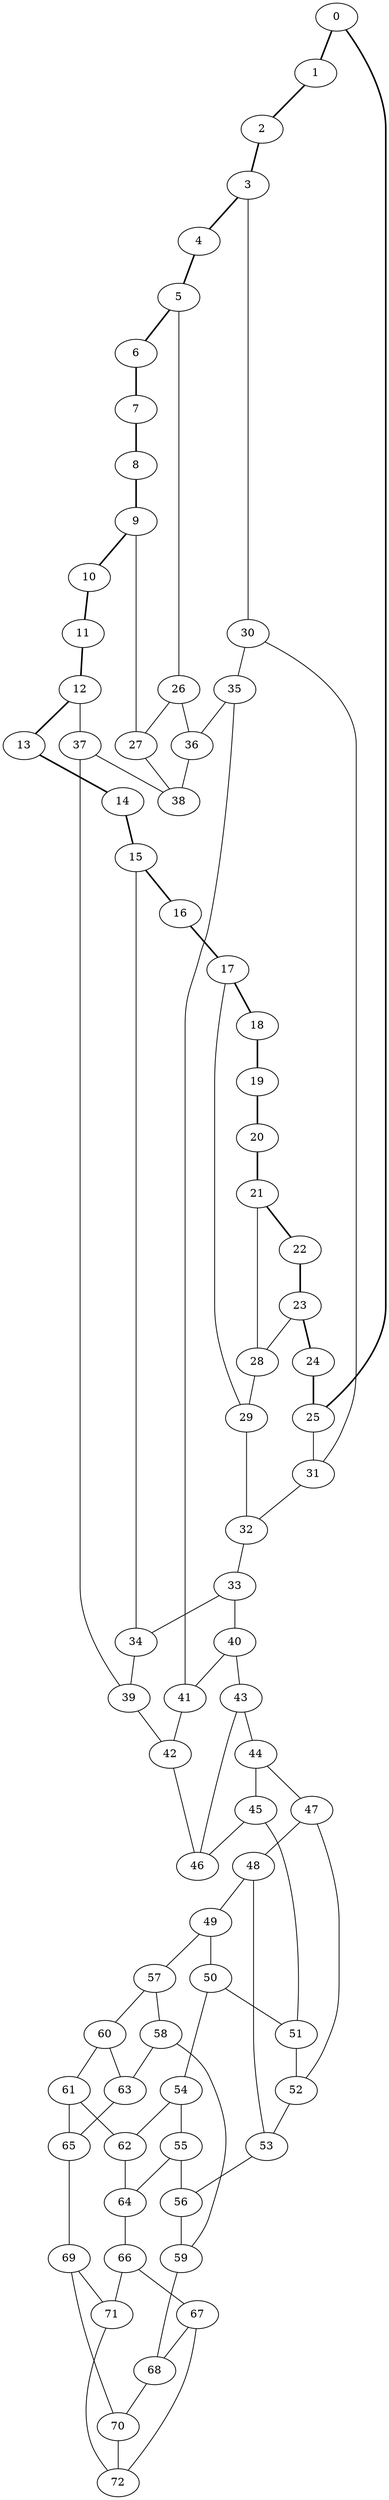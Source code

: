 graph G {
0 [ pos = " 20.00,0.00!" ];
0 -- 1[style=bold];
0 -- 25[style=bold];
1 [ pos = " 19.42,4.79!" ];
1 -- 2[style=bold];
2 [ pos = " 17.71,9.29!" ];
2 -- 3[style=bold];
3 [ pos = " 14.97,13.26!" ];
3 -- 4[style=bold];
3 -- 30;
4 [ pos = " 11.36,16.46!" ];
4 -- 5[style=bold];
5 [ pos = " 7.09,18.70!" ];
5 -- 6[style=bold];
5 -- 26;
6 [ pos = " 2.41,19.85!" ];
6 -- 7[style=bold];
7 [ pos = " -2.41,19.85!" ];
7 -- 8[style=bold];
8 [ pos = " -7.09,18.70!" ];
8 -- 9[style=bold];
9 [ pos = " -11.36,16.46!" ];
9 -- 10[style=bold];
9 -- 27;
10 [ pos = " -14.97,13.26!" ];
10 -- 11[style=bold];
11 [ pos = " -17.71,9.29!" ];
11 -- 12[style=bold];
12 [ pos = " -19.42,4.79!" ];
12 -- 13[style=bold];
12 -- 37;
13 [ pos = " -20.00,0.00!" ];
13 -- 14[style=bold];
14 [ pos = " -19.42,-4.79!" ];
14 -- 15[style=bold];
15 [ pos = " -17.71,-9.29!" ];
15 -- 16[style=bold];
15 -- 34;
16 [ pos = " -14.97,-13.26!" ];
16 -- 17[style=bold];
17 [ pos = " -11.36,-16.46!" ];
17 -- 18[style=bold];
17 -- 29;
18 [ pos = " -7.09,-18.70!" ];
18 -- 19[style=bold];
19 [ pos = " -2.41,-19.85!" ];
19 -- 20[style=bold];
20 [ pos = " 2.41,-19.85!" ];
20 -- 21[style=bold];
21 [ pos = " 7.09,-18.70!" ];
21 -- 22[style=bold];
21 -- 28;
22 [ pos = " 11.36,-16.46!" ];
22 -- 23[style=bold];
23 [ pos = " 14.97,-13.26!" ];
23 -- 24[style=bold];
23 -- 28;
24 [ pos = " 17.71,-9.29!" ];
24 -- 25[style=bold];
25 [ pos = " 19.42,-4.79!" ];
25 -- 31;
26 -- 27;
26 -- 36;
27 -- 38;
28 -- 29;
29 -- 32;
30 -- 31;
30 -- 35;
31 -- 32;
32 -- 33;
33 -- 34;
33 -- 40;
34 -- 39;
35 -- 36;
35 -- 41;
36 -- 38;
37 -- 38;
37 -- 39;
39 -- 42;
40 -- 41;
40 -- 43;
41 -- 42;
42 -- 46;
43 -- 44;
43 -- 46;
44 -- 45;
44 -- 47;
45 -- 46;
45 -- 51;
47 -- 48;
47 -- 52;
48 -- 49;
48 -- 53;
49 -- 50;
49 -- 57;
50 -- 51;
50 -- 54;
51 -- 52;
52 -- 53;
53 -- 56;
54 -- 55;
54 -- 62;
55 -- 56;
55 -- 64;
56 -- 59;
57 -- 58;
57 -- 60;
58 -- 59;
58 -- 63;
59 -- 68;
60 -- 61;
60 -- 63;
61 -- 62;
61 -- 65;
62 -- 64;
63 -- 65;
64 -- 66;
65 -- 69;
66 -- 67;
66 -- 71;
67 -- 68;
67 -- 72;
68 -- 70;
69 -- 70;
69 -- 71;
70 -- 72;
71 -- 72;
}
